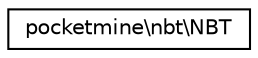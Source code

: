 digraph "Graphical Class Hierarchy"
{
 // INTERACTIVE_SVG=YES
 // LATEX_PDF_SIZE
  edge [fontname="Helvetica",fontsize="10",labelfontname="Helvetica",labelfontsize="10"];
  node [fontname="Helvetica",fontsize="10",shape=record];
  rankdir="LR";
  Node0 [label="pocketmine\\nbt\\NBT",height=0.2,width=0.4,color="black", fillcolor="white", style="filled",URL="$d5/d67/classpocketmine_1_1nbt_1_1_n_b_t.html",tooltip=" "];
}

